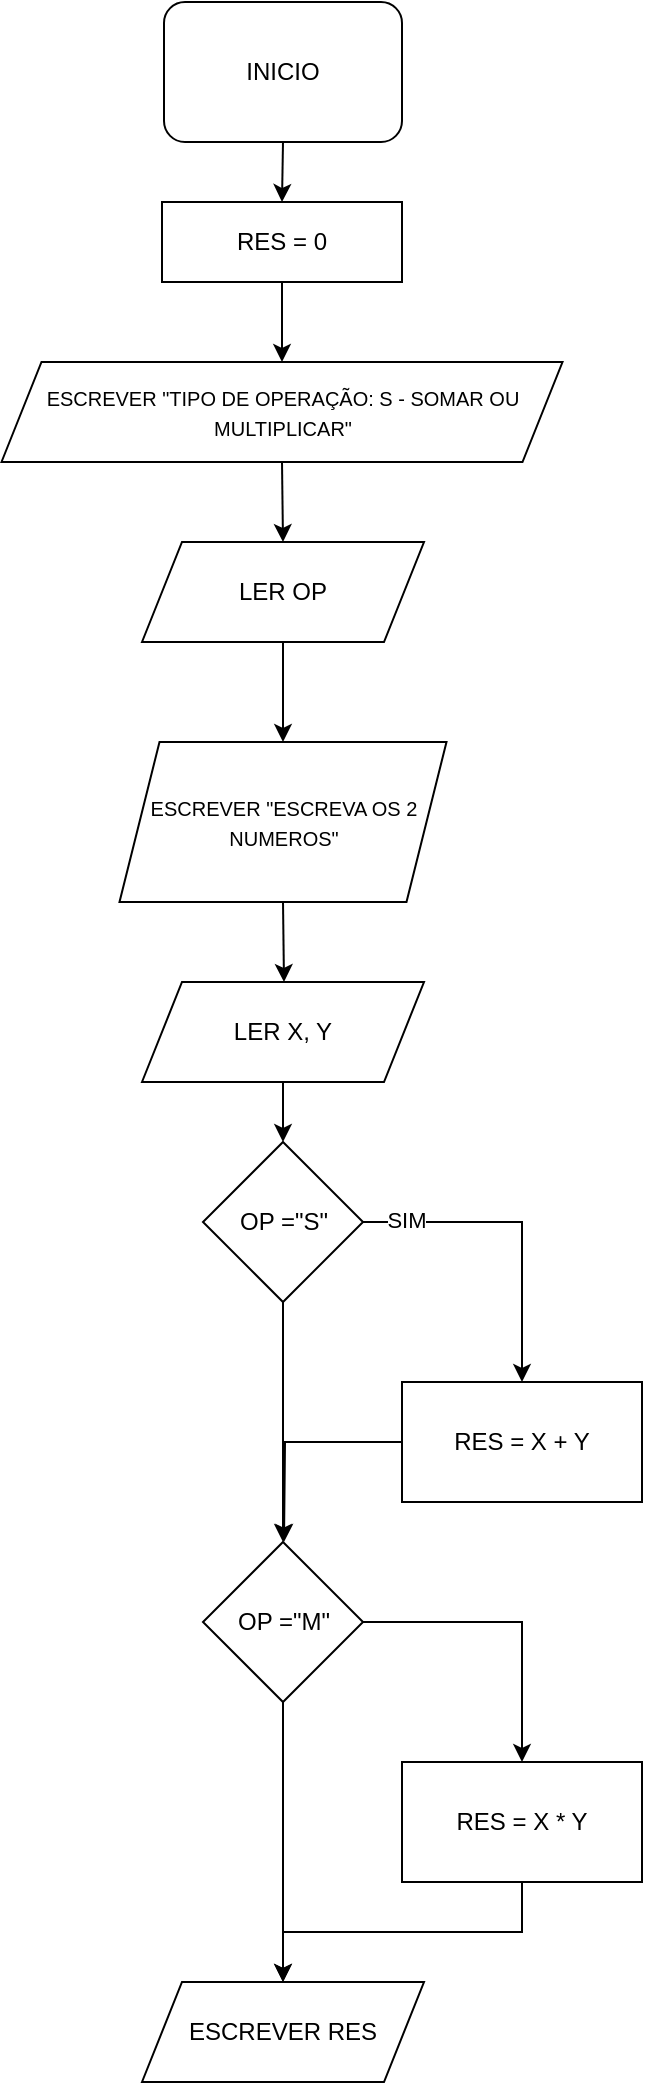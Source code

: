<mxfile version="22.0.4" type="github">
  <diagram name="Página-1" id="A3cPuKE-ZxeOohW71f3v">
    <mxGraphModel dx="1434" dy="790" grid="1" gridSize="10" guides="1" tooltips="1" connect="1" arrows="1" fold="1" page="1" pageScale="1" pageWidth="827" pageHeight="1169" math="0" shadow="0">
      <root>
        <mxCell id="0" />
        <mxCell id="1" parent="0" />
        <mxCell id="7JG7ngyqpu4xp96xoGlc-2" value="INICIO" style="rounded=1;whiteSpace=wrap;html=1;" vertex="1" parent="1">
          <mxGeometry x="360" y="30" width="119" height="70" as="geometry" />
        </mxCell>
        <mxCell id="7JG7ngyqpu4xp96xoGlc-3" value="" style="endArrow=classic;html=1;rounded=0;exitX=0.5;exitY=1;exitDx=0;exitDy=0;entryX=0.5;entryY=0;entryDx=0;entryDy=0;" edge="1" parent="1" source="7JG7ngyqpu4xp96xoGlc-2" target="7JG7ngyqpu4xp96xoGlc-35">
          <mxGeometry width="50" height="50" relative="1" as="geometry">
            <mxPoint x="390" y="330" as="sourcePoint" />
            <mxPoint x="414" y="130" as="targetPoint" />
          </mxGeometry>
        </mxCell>
        <mxCell id="7JG7ngyqpu4xp96xoGlc-4" value="&lt;font style=&quot;font-size: 10px;&quot;&gt;ESCREVER &quot;TIPO DE OPERAÇÃO: S - SOMAR OU MULTIPLICAR&quot;&lt;/font&gt;" style="shape=parallelogram;perimeter=parallelogramPerimeter;whiteSpace=wrap;html=1;fixedSize=1;" vertex="1" parent="1">
          <mxGeometry x="278.75" y="210" width="280.5" height="50" as="geometry" />
        </mxCell>
        <mxCell id="7JG7ngyqpu4xp96xoGlc-8" value="LER OP" style="shape=parallelogram;perimeter=parallelogramPerimeter;whiteSpace=wrap;html=1;fixedSize=1;" vertex="1" parent="1">
          <mxGeometry x="349" y="300" width="141" height="50" as="geometry" />
        </mxCell>
        <mxCell id="7JG7ngyqpu4xp96xoGlc-12" value="" style="endArrow=classic;html=1;rounded=0;exitX=0.5;exitY=1;exitDx=0;exitDy=0;entryX=0.5;entryY=0;entryDx=0;entryDy=0;" edge="1" parent="1" source="7JG7ngyqpu4xp96xoGlc-8" target="7JG7ngyqpu4xp96xoGlc-13">
          <mxGeometry width="50" height="50" relative="1" as="geometry">
            <mxPoint x="390" y="640" as="sourcePoint" />
            <mxPoint x="414" y="540" as="targetPoint" />
          </mxGeometry>
        </mxCell>
        <mxCell id="7JG7ngyqpu4xp96xoGlc-13" value="&lt;font style=&quot;font-size: 10px;&quot;&gt;ESCREVER &quot;ESCREVA OS 2 NUMEROS&quot;&lt;/font&gt;" style="shape=parallelogram;perimeter=parallelogramPerimeter;whiteSpace=wrap;html=1;fixedSize=1;" vertex="1" parent="1">
          <mxGeometry x="337.75" y="400" width="163.5" height="80" as="geometry" />
        </mxCell>
        <mxCell id="7JG7ngyqpu4xp96xoGlc-25" value="" style="endArrow=classic;html=1;rounded=0;exitX=0.5;exitY=1;exitDx=0;exitDy=0;entryX=0.5;entryY=0;entryDx=0;entryDy=0;" edge="1" parent="1" source="7JG7ngyqpu4xp96xoGlc-35" target="7JG7ngyqpu4xp96xoGlc-4">
          <mxGeometry width="50" height="50" relative="1" as="geometry">
            <mxPoint x="414" y="210" as="sourcePoint" />
            <mxPoint x="440" y="200" as="targetPoint" />
          </mxGeometry>
        </mxCell>
        <mxCell id="7JG7ngyqpu4xp96xoGlc-35" value="RES = 0" style="rounded=0;whiteSpace=wrap;html=1;" vertex="1" parent="1">
          <mxGeometry x="359" y="130" width="120" height="40" as="geometry" />
        </mxCell>
        <mxCell id="7JG7ngyqpu4xp96xoGlc-37" value="" style="endArrow=classic;html=1;rounded=0;exitX=0.5;exitY=1;exitDx=0;exitDy=0;entryX=0.5;entryY=0;entryDx=0;entryDy=0;" edge="1" parent="1" source="7JG7ngyqpu4xp96xoGlc-4" target="7JG7ngyqpu4xp96xoGlc-8">
          <mxGeometry width="50" height="50" relative="1" as="geometry">
            <mxPoint x="390" y="450" as="sourcePoint" />
            <mxPoint x="440" y="400" as="targetPoint" />
          </mxGeometry>
        </mxCell>
        <mxCell id="7JG7ngyqpu4xp96xoGlc-38" value="" style="endArrow=classic;html=1;rounded=0;exitX=0.5;exitY=1;exitDx=0;exitDy=0;" edge="1" parent="1" source="7JG7ngyqpu4xp96xoGlc-13">
          <mxGeometry width="50" height="50" relative="1" as="geometry">
            <mxPoint x="390" y="450" as="sourcePoint" />
            <mxPoint x="420" y="520" as="targetPoint" />
          </mxGeometry>
        </mxCell>
        <mxCell id="7JG7ngyqpu4xp96xoGlc-39" value="LER X, Y" style="shape=parallelogram;perimeter=parallelogramPerimeter;whiteSpace=wrap;html=1;fixedSize=1;" vertex="1" parent="1">
          <mxGeometry x="349" y="520" width="141" height="50" as="geometry" />
        </mxCell>
        <mxCell id="7JG7ngyqpu4xp96xoGlc-43" style="edgeStyle=orthogonalEdgeStyle;rounded=0;orthogonalLoop=1;jettySize=auto;html=1;exitX=1;exitY=0.5;exitDx=0;exitDy=0;" edge="1" parent="1" source="7JG7ngyqpu4xp96xoGlc-40" target="7JG7ngyqpu4xp96xoGlc-42">
          <mxGeometry relative="1" as="geometry" />
        </mxCell>
        <mxCell id="7JG7ngyqpu4xp96xoGlc-45" value="SIM" style="edgeLabel;html=1;align=center;verticalAlign=middle;resizable=0;points=[];" vertex="1" connectable="0" parent="7JG7ngyqpu4xp96xoGlc-43">
          <mxGeometry x="-0.73" y="1" relative="1" as="geometry">
            <mxPoint as="offset" />
          </mxGeometry>
        </mxCell>
        <mxCell id="7JG7ngyqpu4xp96xoGlc-47" style="edgeStyle=orthogonalEdgeStyle;rounded=0;orthogonalLoop=1;jettySize=auto;html=1;exitX=0.5;exitY=1;exitDx=0;exitDy=0;entryX=0.5;entryY=0;entryDx=0;entryDy=0;" edge="1" parent="1" source="7JG7ngyqpu4xp96xoGlc-40" target="7JG7ngyqpu4xp96xoGlc-46">
          <mxGeometry relative="1" as="geometry" />
        </mxCell>
        <mxCell id="7JG7ngyqpu4xp96xoGlc-40" value="OP =&quot;S&quot;" style="rhombus;whiteSpace=wrap;html=1;" vertex="1" parent="1">
          <mxGeometry x="379.5" y="600" width="80" height="80" as="geometry" />
        </mxCell>
        <mxCell id="7JG7ngyqpu4xp96xoGlc-41" value="" style="endArrow=classic;html=1;rounded=0;exitX=0.5;exitY=1;exitDx=0;exitDy=0;entryX=0.5;entryY=0;entryDx=0;entryDy=0;" edge="1" parent="1" source="7JG7ngyqpu4xp96xoGlc-39" target="7JG7ngyqpu4xp96xoGlc-40">
          <mxGeometry width="50" height="50" relative="1" as="geometry">
            <mxPoint x="390" y="750" as="sourcePoint" />
            <mxPoint x="440" y="700" as="targetPoint" />
          </mxGeometry>
        </mxCell>
        <mxCell id="7JG7ngyqpu4xp96xoGlc-48" style="edgeStyle=orthogonalEdgeStyle;rounded=0;orthogonalLoop=1;jettySize=auto;html=1;exitX=0;exitY=0.5;exitDx=0;exitDy=0;" edge="1" parent="1" source="7JG7ngyqpu4xp96xoGlc-42">
          <mxGeometry relative="1" as="geometry">
            <mxPoint x="420" y="800" as="targetPoint" />
          </mxGeometry>
        </mxCell>
        <mxCell id="7JG7ngyqpu4xp96xoGlc-42" value="RES = X + Y" style="rounded=0;whiteSpace=wrap;html=1;" vertex="1" parent="1">
          <mxGeometry x="479" y="720" width="120" height="60" as="geometry" />
        </mxCell>
        <mxCell id="7JG7ngyqpu4xp96xoGlc-50" style="edgeStyle=orthogonalEdgeStyle;rounded=0;orthogonalLoop=1;jettySize=auto;html=1;exitX=1;exitY=0.5;exitDx=0;exitDy=0;entryX=0.5;entryY=0;entryDx=0;entryDy=0;" edge="1" parent="1" source="7JG7ngyqpu4xp96xoGlc-46" target="7JG7ngyqpu4xp96xoGlc-49">
          <mxGeometry relative="1" as="geometry" />
        </mxCell>
        <mxCell id="7JG7ngyqpu4xp96xoGlc-56" style="edgeStyle=orthogonalEdgeStyle;rounded=0;orthogonalLoop=1;jettySize=auto;html=1;exitX=0.5;exitY=1;exitDx=0;exitDy=0;" edge="1" parent="1" source="7JG7ngyqpu4xp96xoGlc-46" target="7JG7ngyqpu4xp96xoGlc-51">
          <mxGeometry relative="1" as="geometry" />
        </mxCell>
        <mxCell id="7JG7ngyqpu4xp96xoGlc-46" value="OP =&quot;M&quot;" style="rhombus;whiteSpace=wrap;html=1;" vertex="1" parent="1">
          <mxGeometry x="379.5" y="800" width="80" height="80" as="geometry" />
        </mxCell>
        <mxCell id="7JG7ngyqpu4xp96xoGlc-52" style="edgeStyle=orthogonalEdgeStyle;rounded=0;orthogonalLoop=1;jettySize=auto;html=1;exitX=0.5;exitY=1;exitDx=0;exitDy=0;entryX=0.5;entryY=0;entryDx=0;entryDy=0;" edge="1" parent="1" source="7JG7ngyqpu4xp96xoGlc-49" target="7JG7ngyqpu4xp96xoGlc-51">
          <mxGeometry relative="1" as="geometry" />
        </mxCell>
        <mxCell id="7JG7ngyqpu4xp96xoGlc-49" value="RES = X * Y" style="rounded=0;whiteSpace=wrap;html=1;" vertex="1" parent="1">
          <mxGeometry x="479" y="910" width="120" height="60" as="geometry" />
        </mxCell>
        <mxCell id="7JG7ngyqpu4xp96xoGlc-51" value="ESCREVER RES" style="shape=parallelogram;perimeter=parallelogramPerimeter;whiteSpace=wrap;html=1;fixedSize=1;" vertex="1" parent="1">
          <mxGeometry x="349" y="1020" width="141" height="50" as="geometry" />
        </mxCell>
      </root>
    </mxGraphModel>
  </diagram>
</mxfile>
